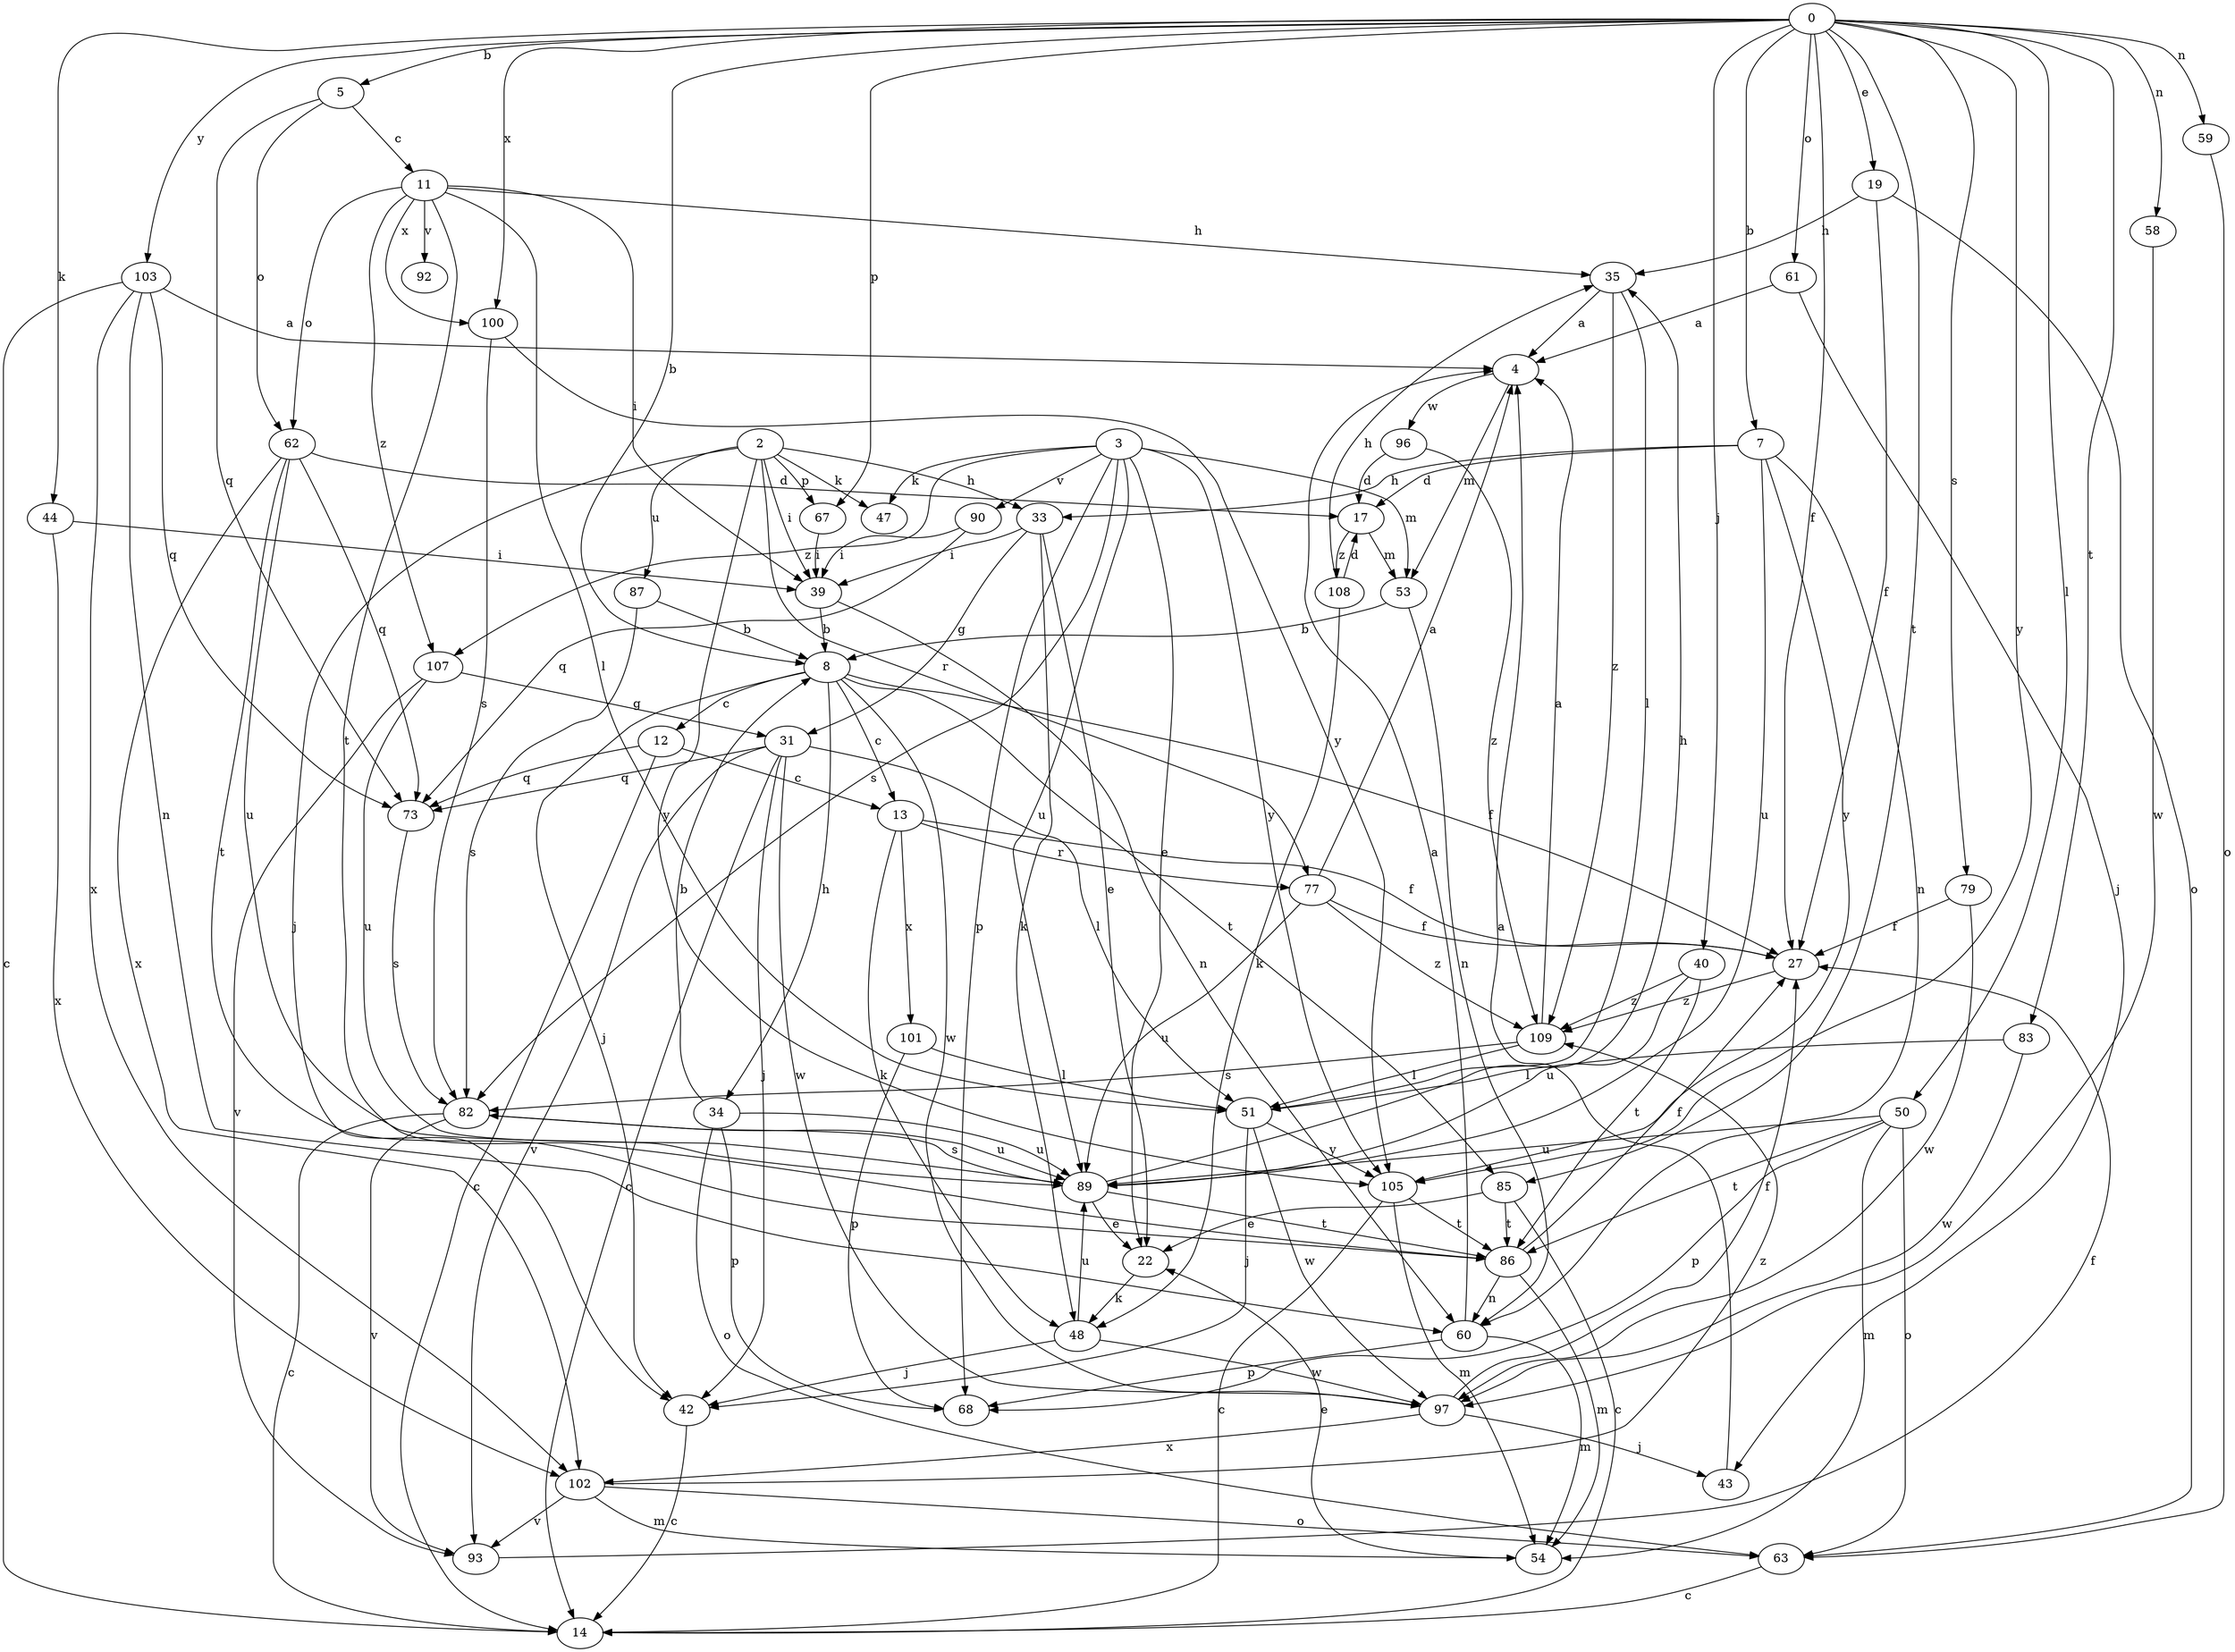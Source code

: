 strict digraph  {
0;
2;
3;
4;
5;
7;
8;
11;
12;
13;
14;
17;
19;
22;
27;
31;
33;
34;
35;
39;
40;
42;
43;
44;
47;
48;
50;
51;
53;
54;
58;
59;
60;
61;
62;
63;
67;
68;
73;
77;
79;
82;
83;
85;
86;
87;
89;
90;
92;
93;
96;
97;
100;
101;
102;
103;
105;
107;
108;
109;
0 -> 5  [label=b];
0 -> 7  [label=b];
0 -> 8  [label=b];
0 -> 19  [label=e];
0 -> 27  [label=f];
0 -> 40  [label=j];
0 -> 44  [label=k];
0 -> 50  [label=l];
0 -> 58  [label=n];
0 -> 59  [label=n];
0 -> 61  [label=o];
0 -> 67  [label=p];
0 -> 79  [label=s];
0 -> 83  [label=t];
0 -> 85  [label=t];
0 -> 100  [label=x];
0 -> 103  [label=y];
0 -> 105  [label=y];
2 -> 33  [label=h];
2 -> 39  [label=i];
2 -> 42  [label=j];
2 -> 47  [label=k];
2 -> 67  [label=p];
2 -> 77  [label=r];
2 -> 87  [label=u];
2 -> 105  [label=y];
3 -> 22  [label=e];
3 -> 47  [label=k];
3 -> 53  [label=m];
3 -> 68  [label=p];
3 -> 82  [label=s];
3 -> 89  [label=u];
3 -> 90  [label=v];
3 -> 105  [label=y];
3 -> 107  [label=z];
4 -> 53  [label=m];
4 -> 96  [label=w];
5 -> 11  [label=c];
5 -> 62  [label=o];
5 -> 73  [label=q];
7 -> 17  [label=d];
7 -> 33  [label=h];
7 -> 60  [label=n];
7 -> 89  [label=u];
7 -> 105  [label=y];
8 -> 12  [label=c];
8 -> 13  [label=c];
8 -> 27  [label=f];
8 -> 34  [label=h];
8 -> 42  [label=j];
8 -> 85  [label=t];
8 -> 97  [label=w];
11 -> 35  [label=h];
11 -> 39  [label=i];
11 -> 51  [label=l];
11 -> 62  [label=o];
11 -> 86  [label=t];
11 -> 92  [label=v];
11 -> 100  [label=x];
11 -> 107  [label=z];
12 -> 13  [label=c];
12 -> 14  [label=c];
12 -> 73  [label=q];
13 -> 27  [label=f];
13 -> 48  [label=k];
13 -> 77  [label=r];
13 -> 101  [label=x];
17 -> 53  [label=m];
17 -> 108  [label=z];
19 -> 27  [label=f];
19 -> 35  [label=h];
19 -> 63  [label=o];
22 -> 48  [label=k];
27 -> 109  [label=z];
31 -> 14  [label=c];
31 -> 42  [label=j];
31 -> 51  [label=l];
31 -> 73  [label=q];
31 -> 93  [label=v];
31 -> 97  [label=w];
33 -> 22  [label=e];
33 -> 31  [label=g];
33 -> 39  [label=i];
33 -> 48  [label=k];
34 -> 8  [label=b];
34 -> 63  [label=o];
34 -> 68  [label=p];
34 -> 89  [label=u];
35 -> 4  [label=a];
35 -> 51  [label=l];
35 -> 109  [label=z];
39 -> 8  [label=b];
39 -> 60  [label=n];
40 -> 86  [label=t];
40 -> 89  [label=u];
40 -> 109  [label=z];
42 -> 14  [label=c];
43 -> 4  [label=a];
44 -> 39  [label=i];
44 -> 102  [label=x];
48 -> 42  [label=j];
48 -> 89  [label=u];
48 -> 97  [label=w];
50 -> 54  [label=m];
50 -> 63  [label=o];
50 -> 68  [label=p];
50 -> 86  [label=t];
50 -> 89  [label=u];
51 -> 42  [label=j];
51 -> 97  [label=w];
51 -> 105  [label=y];
53 -> 8  [label=b];
53 -> 60  [label=n];
54 -> 22  [label=e];
58 -> 97  [label=w];
59 -> 63  [label=o];
60 -> 4  [label=a];
60 -> 54  [label=m];
60 -> 68  [label=p];
61 -> 4  [label=a];
61 -> 43  [label=j];
62 -> 17  [label=d];
62 -> 73  [label=q];
62 -> 86  [label=t];
62 -> 89  [label=u];
62 -> 102  [label=x];
63 -> 14  [label=c];
67 -> 39  [label=i];
73 -> 82  [label=s];
77 -> 4  [label=a];
77 -> 27  [label=f];
77 -> 89  [label=u];
77 -> 109  [label=z];
79 -> 27  [label=f];
79 -> 97  [label=w];
82 -> 14  [label=c];
82 -> 89  [label=u];
82 -> 93  [label=v];
83 -> 51  [label=l];
83 -> 97  [label=w];
85 -> 14  [label=c];
85 -> 22  [label=e];
85 -> 86  [label=t];
86 -> 27  [label=f];
86 -> 54  [label=m];
86 -> 60  [label=n];
87 -> 8  [label=b];
87 -> 82  [label=s];
89 -> 22  [label=e];
89 -> 35  [label=h];
89 -> 82  [label=s];
89 -> 86  [label=t];
90 -> 39  [label=i];
90 -> 73  [label=q];
93 -> 27  [label=f];
96 -> 17  [label=d];
96 -> 109  [label=z];
97 -> 27  [label=f];
97 -> 43  [label=j];
97 -> 102  [label=x];
100 -> 82  [label=s];
100 -> 105  [label=y];
101 -> 51  [label=l];
101 -> 68  [label=p];
102 -> 54  [label=m];
102 -> 63  [label=o];
102 -> 93  [label=v];
102 -> 109  [label=z];
103 -> 4  [label=a];
103 -> 14  [label=c];
103 -> 60  [label=n];
103 -> 73  [label=q];
103 -> 102  [label=x];
105 -> 14  [label=c];
105 -> 54  [label=m];
105 -> 86  [label=t];
107 -> 31  [label=g];
107 -> 89  [label=u];
107 -> 93  [label=v];
108 -> 17  [label=d];
108 -> 35  [label=h];
108 -> 48  [label=k];
109 -> 4  [label=a];
109 -> 51  [label=l];
109 -> 82  [label=s];
}
